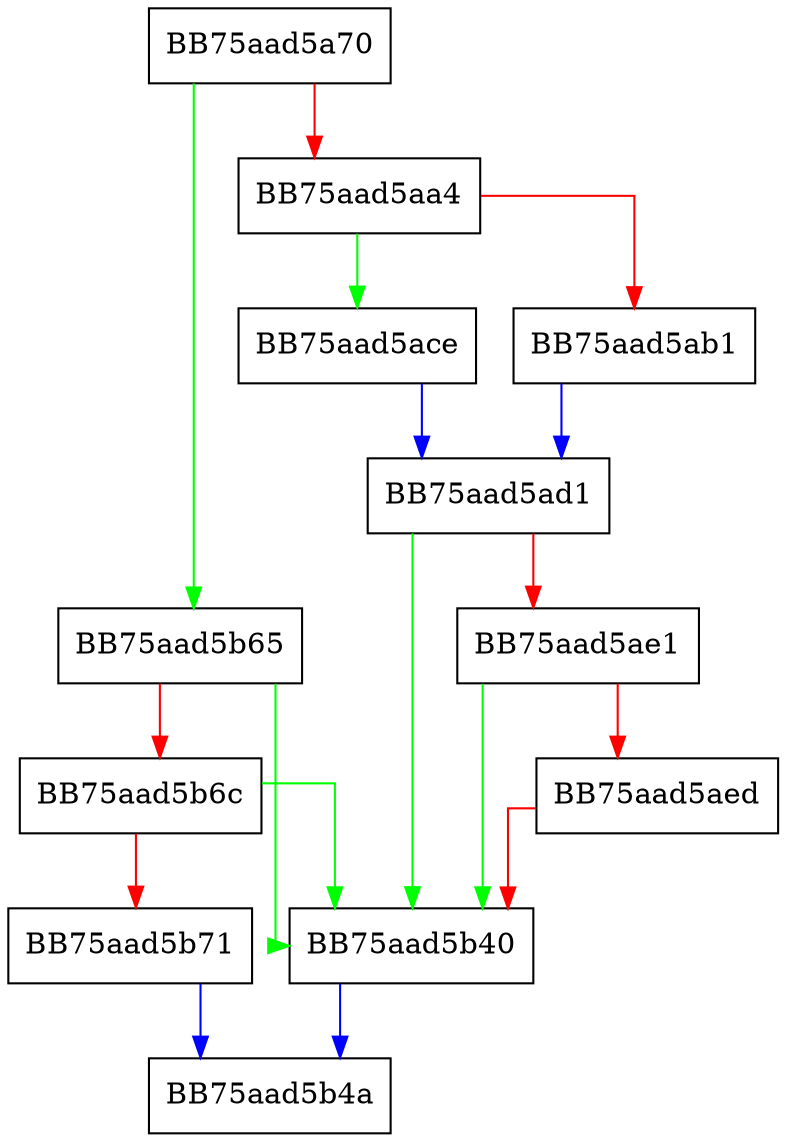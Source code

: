 digraph match_endmark {
  node [shape="box"];
  graph [splines=ortho];
  BB75aad5a70 -> BB75aad5b65 [color="green"];
  BB75aad5a70 -> BB75aad5aa4 [color="red"];
  BB75aad5aa4 -> BB75aad5ace [color="green"];
  BB75aad5aa4 -> BB75aad5ab1 [color="red"];
  BB75aad5ab1 -> BB75aad5ad1 [color="blue"];
  BB75aad5ace -> BB75aad5ad1 [color="blue"];
  BB75aad5ad1 -> BB75aad5b40 [color="green"];
  BB75aad5ad1 -> BB75aad5ae1 [color="red"];
  BB75aad5ae1 -> BB75aad5b40 [color="green"];
  BB75aad5ae1 -> BB75aad5aed [color="red"];
  BB75aad5aed -> BB75aad5b40 [color="red"];
  BB75aad5b40 -> BB75aad5b4a [color="blue"];
  BB75aad5b65 -> BB75aad5b40 [color="green"];
  BB75aad5b65 -> BB75aad5b6c [color="red"];
  BB75aad5b6c -> BB75aad5b40 [color="green"];
  BB75aad5b6c -> BB75aad5b71 [color="red"];
  BB75aad5b71 -> BB75aad5b4a [color="blue"];
}